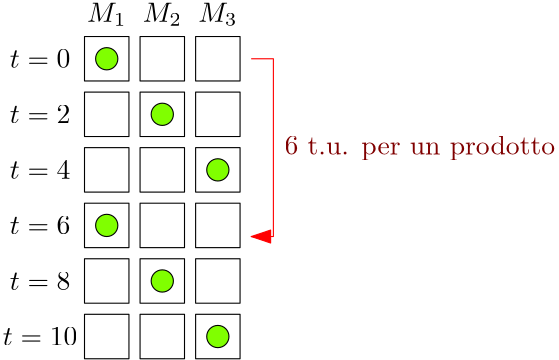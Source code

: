 <?xml version="1.0"?>
<!DOCTYPE ipe SYSTEM "ipe.dtd">
<ipe version="70218" creator="Ipe 7.2.28">
<info created="D:20241007162244" modified="D:20241007162622"/>
<ipestyle name="basic">
<symbol name="arrow/arc(spx)">
<path stroke="sym-stroke" fill="sym-stroke" pen="sym-pen">
0 0 m
-1 0.333 l
-1 -0.333 l
h
</path>
</symbol>
<symbol name="arrow/farc(spx)">
<path stroke="sym-stroke" fill="white" pen="sym-pen">
0 0 m
-1 0.333 l
-1 -0.333 l
h
</path>
</symbol>
<symbol name="arrow/ptarc(spx)">
<path stroke="sym-stroke" fill="sym-stroke" pen="sym-pen">
0 0 m
-1 0.333 l
-0.8 0 l
-1 -0.333 l
h
</path>
</symbol>
<symbol name="arrow/fptarc(spx)">
<path stroke="sym-stroke" fill="white" pen="sym-pen">
0 0 m
-1 0.333 l
-0.8 0 l
-1 -0.333 l
h
</path>
</symbol>
<symbol name="mark/circle(sx)" transformations="translations">
<path fill="sym-stroke">
0.6 0 0 0.6 0 0 e
0.4 0 0 0.4 0 0 e
</path>
</symbol>
<symbol name="mark/disk(sx)" transformations="translations">
<path fill="sym-stroke">
0.6 0 0 0.6 0 0 e
</path>
</symbol>
<symbol name="mark/fdisk(sfx)" transformations="translations">
<group>
<path fill="sym-fill">
0.5 0 0 0.5 0 0 e
</path>
<path fill="sym-stroke" fillrule="eofill">
0.6 0 0 0.6 0 0 e
0.4 0 0 0.4 0 0 e
</path>
</group>
</symbol>
<symbol name="mark/box(sx)" transformations="translations">
<path fill="sym-stroke" fillrule="eofill">
-0.6 -0.6 m
0.6 -0.6 l
0.6 0.6 l
-0.6 0.6 l
h
-0.4 -0.4 m
0.4 -0.4 l
0.4 0.4 l
-0.4 0.4 l
h
</path>
</symbol>
<symbol name="mark/square(sx)" transformations="translations">
<path fill="sym-stroke">
-0.6 -0.6 m
0.6 -0.6 l
0.6 0.6 l
-0.6 0.6 l
h
</path>
</symbol>
<symbol name="mark/fsquare(sfx)" transformations="translations">
<group>
<path fill="sym-fill">
-0.5 -0.5 m
0.5 -0.5 l
0.5 0.5 l
-0.5 0.5 l
h
</path>
<path fill="sym-stroke" fillrule="eofill">
-0.6 -0.6 m
0.6 -0.6 l
0.6 0.6 l
-0.6 0.6 l
h
-0.4 -0.4 m
0.4 -0.4 l
0.4 0.4 l
-0.4 0.4 l
h
</path>
</group>
</symbol>
<symbol name="mark/cross(sx)" transformations="translations">
<group>
<path fill="sym-stroke">
-0.43 -0.57 m
0.57 0.43 l
0.43 0.57 l
-0.57 -0.43 l
h
</path>
<path fill="sym-stroke">
-0.43 0.57 m
0.57 -0.43 l
0.43 -0.57 l
-0.57 0.43 l
h
</path>
</group>
</symbol>
<symbol name="arrow/fnormal(spx)">
<path stroke="sym-stroke" fill="white" pen="sym-pen">
0 0 m
-1 0.333 l
-1 -0.333 l
h
</path>
</symbol>
<symbol name="arrow/pointed(spx)">
<path stroke="sym-stroke" fill="sym-stroke" pen="sym-pen">
0 0 m
-1 0.333 l
-0.8 0 l
-1 -0.333 l
h
</path>
</symbol>
<symbol name="arrow/fpointed(spx)">
<path stroke="sym-stroke" fill="white" pen="sym-pen">
0 0 m
-1 0.333 l
-0.8 0 l
-1 -0.333 l
h
</path>
</symbol>
<symbol name="arrow/linear(spx)">
<path stroke="sym-stroke" pen="sym-pen">
-1 0.333 m
0 0 l
-1 -0.333 l
</path>
</symbol>
<symbol name="arrow/fdouble(spx)">
<path stroke="sym-stroke" fill="white" pen="sym-pen">
0 0 m
-1 0.333 l
-1 -0.333 l
h
-1 0 m
-2 0.333 l
-2 -0.333 l
h
</path>
</symbol>
<symbol name="arrow/double(spx)">
<path stroke="sym-stroke" fill="sym-stroke" pen="sym-pen">
0 0 m
-1 0.333 l
-1 -0.333 l
h
-1 0 m
-2 0.333 l
-2 -0.333 l
h
</path>
</symbol>
<symbol name="arrow/mid-normal(spx)">
<path stroke="sym-stroke" fill="sym-stroke" pen="sym-pen">
0.5 0 m
-0.5 0.333 l
-0.5 -0.333 l
h
</path>
</symbol>
<symbol name="arrow/mid-fnormal(spx)">
<path stroke="sym-stroke" fill="white" pen="sym-pen">
0.5 0 m
-0.5 0.333 l
-0.5 -0.333 l
h
</path>
</symbol>
<symbol name="arrow/mid-pointed(spx)">
<path stroke="sym-stroke" fill="sym-stroke" pen="sym-pen">
0.5 0 m
-0.5 0.333 l
-0.3 0 l
-0.5 -0.333 l
h
</path>
</symbol>
<symbol name="arrow/mid-fpointed(spx)">
<path stroke="sym-stroke" fill="white" pen="sym-pen">
0.5 0 m
-0.5 0.333 l
-0.3 0 l
-0.5 -0.333 l
h
</path>
</symbol>
<symbol name="arrow/mid-double(spx)">
<path stroke="sym-stroke" fill="sym-stroke" pen="sym-pen">
1 0 m
0 0.333 l
0 -0.333 l
h
0 0 m
-1 0.333 l
-1 -0.333 l
h
</path>
</symbol>
<symbol name="arrow/mid-fdouble(spx)">
<path stroke="sym-stroke" fill="white" pen="sym-pen">
1 0 m
0 0.333 l
0 -0.333 l
h
0 0 m
-1 0.333 l
-1 -0.333 l
h
</path>
</symbol>
<anglesize name="22.5 deg" value="22.5"/>
<anglesize name="30 deg" value="30"/>
<anglesize name="45 deg" value="45"/>
<anglesize name="60 deg" value="60"/>
<anglesize name="90 deg" value="90"/>
<arrowsize name="large" value="10"/>
<arrowsize name="small" value="5"/>
<arrowsize name="tiny" value="3"/>
<color name="blue" value="0 0 1"/>
<color name="brown" value="0.647 0.165 0.165"/>
<color name="darkblue" value="0 0 0.545"/>
<color name="darkcyan" value="0 0.545 0.545"/>
<color name="darkgray" value="0.663"/>
<color name="darkgreen" value="0 0.392 0"/>
<color name="darkmagenta" value="0.545 0 0.545"/>
<color name="darkorange" value="1 0.549 0"/>
<color name="darkred" value="0.545 0 0"/>
<color name="gold" value="1 0.843 0"/>
<color name="gray" value="0.745"/>
<color name="green" value="0 1 0"/>
<color name="lightblue" value="0.678 0.847 0.902"/>
<color name="lightcyan" value="0.878 1 1"/>
<color name="lightgray" value="0.827"/>
<color name="lightgreen" value="0.565 0.933 0.565"/>
<color name="lightyellow" value="1 1 0.878"/>
<color name="navy" value="0 0 0.502"/>
<color name="orange" value="1 0.647 0"/>
<color name="pink" value="1 0.753 0.796"/>
<color name="purple" value="0.627 0.125 0.941"/>
<color name="red" value="1 0 0"/>
<color name="seagreen" value="0.18 0.545 0.341"/>
<color name="turquoise" value="0.251 0.878 0.816"/>
<color name="violet" value="0.933 0.51 0.933"/>
<color name="yellow" value="1 1 0"/>
<dashstyle name="dash dot dotted" value="[4 2 1 2 1 2] 0"/>
<dashstyle name="dash dotted" value="[4 2 1 2] 0"/>
<dashstyle name="dashed" value="[4] 0"/>
<dashstyle name="dotted" value="[1 3] 0"/>
<gridsize name="10 pts (~3.5 mm)" value="10"/>
<gridsize name="14 pts (~5 mm)" value="14"/>
<gridsize name="16 pts (~6 mm)" value="16"/>
<gridsize name="20 pts (~7 mm)" value="20"/>
<gridsize name="28 pts (~10 mm)" value="28"/>
<gridsize name="32 pts (~12 mm)" value="32"/>
<gridsize name="4 pts" value="4"/>
<gridsize name="56 pts (~20 mm)" value="56"/>
<gridsize name="8 pts (~3 mm)" value="8"/>
<opacity name="10%" value="0.1"/>
<opacity name="30%" value="0.3"/>
<opacity name="50%" value="0.5"/>
<opacity name="75%" value="0.75"/>
<pen name="fat" value="1.2"/>
<pen name="heavier" value="0.8"/>
<pen name="ultrafat" value="2"/>
<symbolsize name="large" value="5"/>
<symbolsize name="small" value="2"/>
<symbolsize name="tiny" value="1.1"/>
<textsize name="Huge" value="\Huge"/>
<textsize name="LARGE" value="\LARGE"/>
<textsize name="Large" value="\Large"/>
<textsize name="footnote" value="\footnotesize"/>
<textsize name="huge" value="\huge"/>
<textsize name="large" value="\large"/>
<textsize name="script" value="\scriptsize"/>
<textsize name="small" value="\small"/>
<textsize name="tiny" value="\tiny"/>
<textstyle name="center" begin="\begin{center}" end="\end{center}"/>
<textstyle name="item" begin="\begin{itemize}\item{}" end="\end{itemize}"/>
<textstyle name="itemize" begin="\begin{itemize}" end="\end{itemize}"/>
<tiling name="falling" angle="-60" step="4" width="1"/>
<tiling name="rising" angle="30" step="4" width="1"/>
</ipestyle>
<page>
<layer name="alpha"/>
<view layers="alpha" active="alpha"/>
<path layer="alpha" stroke="0">
192 768 m
192 752 l
208 752 l
208 768 l
h
</path>
<text matrix="1 0 0 1 28 76" transformations="translations" pos="172 700" stroke="0" type="label" width="14.135" height="6.812" depth="1.49" halign="center" valign="center" style="math">M_1</text>
<path matrix="1 0 0 1 20 0" stroke="0">
192 768 m
192 752 l
208 752 l
208 768 l
h
</path>
<text matrix="1 0 0 1 48 76" transformations="translations" pos="172 700" stroke="0" type="label" width="14.135" height="6.812" depth="1.49" halign="center" valign="center" style="math">M_2</text>
<path matrix="1 0 0 1 40 0" stroke="0">
192 768 m
192 752 l
208 752 l
208 768 l
h
</path>
<text matrix="1 0 0 1 68 76" transformations="translations" pos="172 700" stroke="0" type="label" width="14.135" height="6.812" depth="1.49" halign="center" valign="center" style="math">M_3</text>
<text matrix="1 0 0 1 4 60" transformations="translations" pos="172 700" stroke="0" type="label" width="21.862" height="6.42" depth="0" halign="center" valign="center" style="math">t=0</text>
<path matrix="1 0 0 1 0 -20" stroke="0">
192 768 m
192 752 l
208 752 l
208 768 l
h
</path>
<path matrix="1 0 0 1 20 -20" stroke="0">
192 768 m
192 752 l
208 752 l
208 768 l
h
</path>
<path matrix="1 0 0 1 40 -20" stroke="0">
192 768 m
192 752 l
208 752 l
208 768 l
h
</path>
<text matrix="1 0 0 1 4 40" transformations="translations" pos="172 700" stroke="0" type="label" width="21.862" height="6.42" depth="0" halign="center" valign="center" style="math">t=2</text>
<path matrix="1 0 0 1 0 -40" stroke="0">
192 768 m
192 752 l
208 752 l
208 768 l
h
</path>
<path matrix="1 0 0 1 20 -40" stroke="0">
192 768 m
192 752 l
208 752 l
208 768 l
h
</path>
<path matrix="1 0 0 1 40 -40" stroke="0">
192 768 m
192 752 l
208 752 l
208 768 l
h
</path>
<text matrix="1 0 0 1 4 20" transformations="translations" pos="172 700" stroke="0" type="label" width="21.862" height="6.42" depth="0" halign="center" valign="center" style="math">t=4</text>
<path matrix="1 0 0 1 0 -60" stroke="0">
192 768 m
192 752 l
208 752 l
208 768 l
h
</path>
<path matrix="1 0 0 1 20 -60" stroke="0">
192 768 m
192 752 l
208 752 l
208 768 l
h
</path>
<path matrix="1 0 0 1 40 -60" stroke="0">
192 768 m
192 752 l
208 752 l
208 768 l
h
</path>
<text matrix="1 0 0 1 4 0" transformations="translations" pos="172 700" stroke="0" type="label" width="21.862" height="6.42" depth="0" halign="center" valign="center" style="math">t=6</text>
<path matrix="1 0 0 1 0 -80" stroke="0">
192 768 m
192 752 l
208 752 l
208 768 l
h
</path>
<path matrix="1 0 0 1 20 -80" stroke="0">
192 768 m
192 752 l
208 752 l
208 768 l
h
</path>
<path matrix="1 0 0 1 40 -80" stroke="0">
192 768 m
192 752 l
208 752 l
208 768 l
h
</path>
<text matrix="1 0 0 1 4 -20" transformations="translations" pos="172 700" stroke="0" type="label" width="21.862" height="6.42" depth="0" halign="center" valign="center" style="math">t=8</text>
<path matrix="1 0 0 1 0 -100" stroke="0">
192 768 m
192 752 l
208 752 l
208 768 l
h
</path>
<path matrix="1 0 0 1 20 -100" stroke="0">
192 768 m
192 752 l
208 752 l
208 768 l
h
</path>
<path matrix="1 0 0 1 40 -100" stroke="0">
192 768 m
192 752 l
208 752 l
208 768 l
h
</path>
<text matrix="1 0 0 1 4 -40" transformations="translations" pos="172 700" stroke="0" type="label" width="26.844" height="6.42" depth="0" halign="center" valign="center" style="math">t=10</text>
<path stroke="0" fill="0.502 1 0">
4 0 0 4 200 760 e
</path>
<path matrix="1 0 0 1 20 -20" stroke="0" fill="0.502 1 0">
4 0 0 4 200 760 e
</path>
<path matrix="1 0 0 1 40 -40" stroke="0" fill="0.502 1 0">
4 0 0 4 200 760 e
</path>
<path matrix="1 0 0 1 0 -60" stroke="0" fill="0.502 1 0">
4 0 0 4 200 760 e
</path>
<path matrix="1 0 0 1 20 -80" stroke="0" fill="0.502 1 0">
4 0 0 4 200 760 e
</path>
<path matrix="1 0 0 1 40 -100" stroke="0" fill="0.502 1 0">
4 0 0 4 200 760 e
</path>
<path stroke="1 0 0" arrow="normal/normal">
252 760 m
260 760 l
260 696 l
252 696 l
</path>
<text matrix="1 0 0 1 92 28" transformations="translations" pos="172 700" stroke="0.502 0 0" type="label" width="97.468" height="6.926" depth="1.93" valign="center">6 t.u. per un prodotto</text>
</page>
</ipe>
